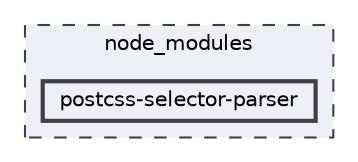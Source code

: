 digraph "node_modules/postcss-selector-parser"
{
 // LATEX_PDF_SIZE
  bgcolor="transparent";
  edge [fontname=Helvetica,fontsize=10,labelfontname=Helvetica,labelfontsize=10];
  node [fontname=Helvetica,fontsize=10,shape=box,height=0.2,width=0.4];
  compound=true
  subgraph clusterdir_acd06b18086a0dd2ae699b1e0b775be8 {
    graph [ bgcolor="#edf0f7", pencolor="grey25", label="node_modules", fontname=Helvetica,fontsize=10 style="filled,dashed", URL="dir_acd06b18086a0dd2ae699b1e0b775be8.html",tooltip=""]
  dir_09d19cac3609d201d45f6e86f086862c [label="postcss-selector-parser", fillcolor="#edf0f7", color="grey25", style="filled,bold", URL="dir_09d19cac3609d201d45f6e86f086862c.html",tooltip=""];
  }
}
